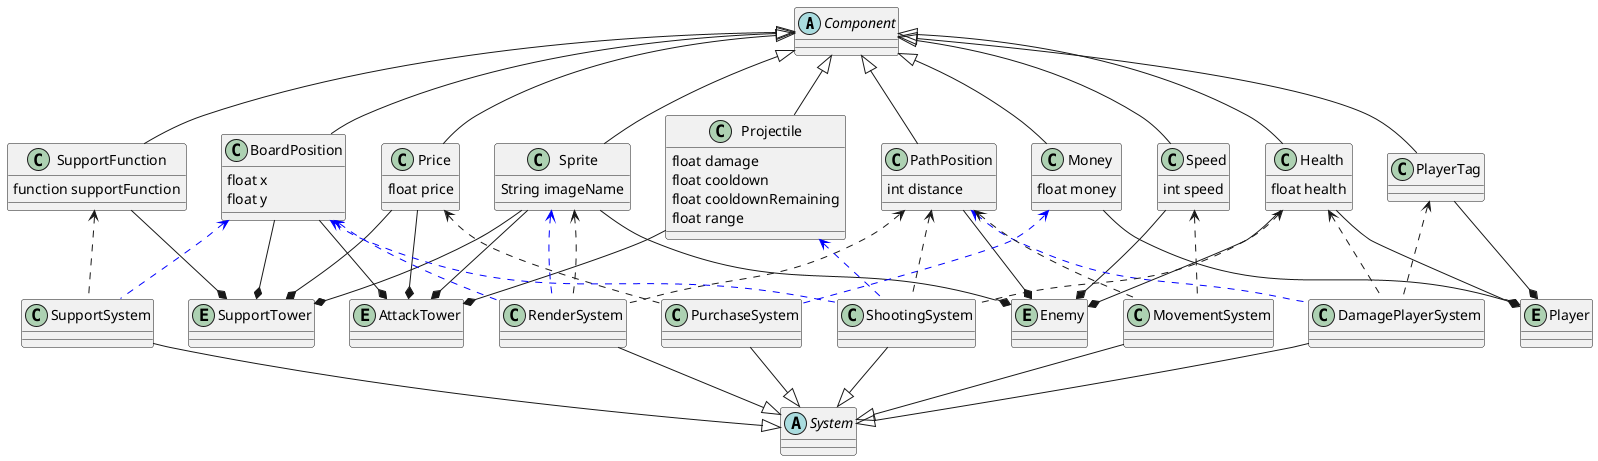 @startuml
'https://plantuml.com/class-diagram

abstract class Component {}
class BoardPosition {
float x
float y
}
class PathPosition {
int distance
}
class Health {
float health
}
class Money {
float money
}
class Speed {
int speed
}
class Sprite {
String imageName
}
class Price {
float price
}
class SupportFunction {
function supportFunction
}
class Projectile {
float damage
float cooldown
float cooldownRemaining
float range
}
class PlayerTag {
}
Component <|-- PlayerTag
Component <|-- PathPosition
Component <|-- SupportFunction
Component <|-- Price
Component <|-- BoardPosition
Component <|-- Health
Component <|-- Sprite
Component <|-- Speed
Component <|-- Projectile
Component <|-- Money

'----------------------------
entity AttackTower
entity SupportTower
entity Enemy
entity Player

SupportFunction --* SupportTower
Price --* AttackTower
Price --* SupportTower
BoardPosition --* AttackTower
BoardPosition --* SupportTower
PathPosition --* Enemy
Health --* Enemy
Health --* Player
Sprite --* Enemy
Sprite --* AttackTower
Sprite --* SupportTower
Speed --* Enemy
Projectile --* AttackTower
Money --* Player
PlayerTag --* Player



'----------------------------
abstract class System

System <|-up- RenderSystem
' Enemy archetype
BoardPosition <.. RenderSystem #blue
Sprite <.. RenderSystem #blue
' Tower archetype
PathPosition <.. RenderSystem
Sprite <.. RenderSystem

System <|-up- DamagePlayerSystem
' Enemy archetype
PathPosition <.. DamagePlayerSystem #blue
' Player archetype
Health <.. DamagePlayerSystem
PlayerTag <.. DamagePlayerSystem

System <|-up- MovementSystem
PathPosition <.. MovementSystem
Speed <.. MovementSystem

System <|-up- PurchaseSystem
' Player archetype
Money <.. PurchaseSystem #blue
Price <.. PurchaseSystem

System <|-up- SupportSystem
BoardPosition <.. SupportSystem #blue
SupportFunction <.. SupportSystem

System <|-up- ShootingSystem
' Attack tower archetype
Projectile <.. ShootingSystem #blue
BoardPosition <.. ShootingSystem #blue
' Enemy archetype
Health <.. ShootingSystem
PathPosition <.. ShootingSystem

@enduml